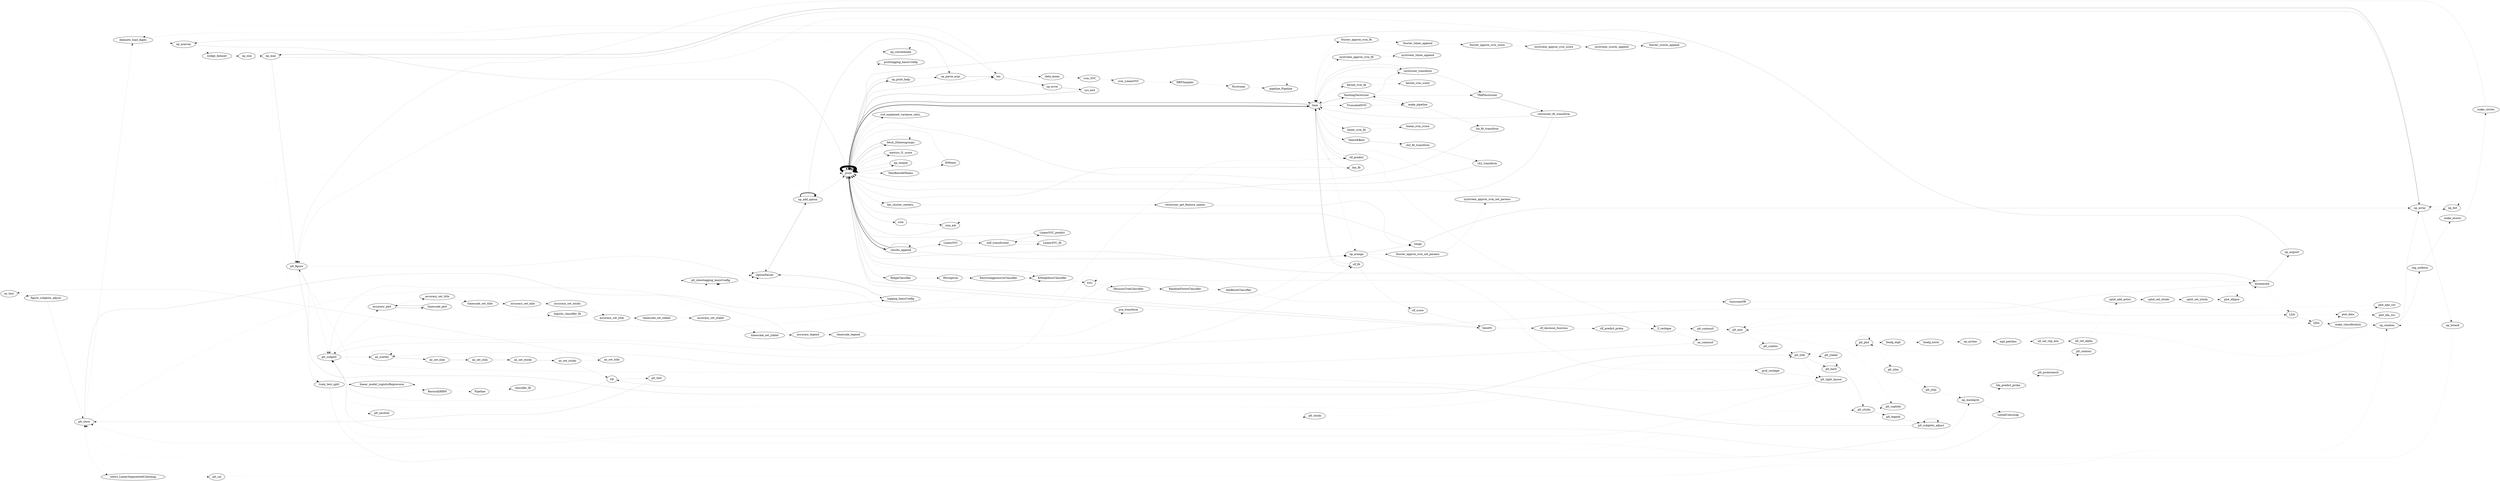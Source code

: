 digraph G {
rankdir=LR
ax_text->figure_subplots_adjust [penwidth=0.153550863724];
np_asarray->nudge_dataset [penwidth=0.0383877159309];
nystroem_scores_append->fourier_scores_append [penwidth=0.115163147793];
nudge_dataset->np_min [penwidth=0.0383877159309];
LDA->plot_data [penwidth=0.0767754318618];
ax_contourf->ax_scatter [penwidth=0.153550863724];
HashingVectorizer->TfidfVectorizer [penwidth=0.191938579655];
figure_subplots_adjust->plt_show [penwidth=0.134357005758];
plt_tight_layout->plt_showlogging_basicConfig->OptionParser [penwidth=0.0191938579655];
accuracy_set_xticks->accuracy_set_ylim [penwidth=0.115163147793];
clf_score->hasattr [penwidth=0.153550863724];
datasets_load_digits->len [penwidth=0.115163147793];
print->len [penwidth=0.230326295585];
plt_subplot->plt_imshow [penwidth=0.0383877159309];
results_append->results_append [penwidth=0.460652591171];
plt_xlim->plt_ylim [penwidth=0.0767754318618];
plt_figure->plt_title [penwidth=0.230326295585];
np_concatenate->np_concatenate [penwidth=0.0383877159309];
mpl_patches->ell_set_clip_box [penwidth=0.0767754318618];
BernoulliRBM->Pipeline [penwidth=0.0383877159309];
SVC->DecisionTreeClassifier [penwidth=0.153550863724];
svm_SVC->svm_LinearSVC [penwidth=0.115163147793];
print->sum [penwidth=0.230326295585];
plt_contourf->plt_axis [penwidth=0.115163147793];
plt_barh->plt_barh [penwidth=0.460652591171];
Nystroem->pipeline_Pipeline [penwidth=0.115163147793];
op_error->sys_exit [penwidth=0.42226487524];
plt_subplots_adjust->plt_show
 [penwidth=0.0191938579655];
vectorizer_get_feature_names->range [penwidth=0.191938579655];
hasattr->clf_decision_function [penwidth=0.153550863724];
logistic_classifier_fit->print [penwidth=0.0383877159309];
ax_scatter->ax_set_xlim [penwidth=0.307101727447];
plt_ylabel->plt_plot [penwidth=0.0767754318618];
np_dot->np_dot [penwidth=0.153550863724];
clf_decision_function->clf_predict_proba [penwidth=0.153550863724];
time->fourier_approx_svm_fit [penwidth=0.115163147793];
sys_exit->print [penwidth=0.42226487524];
vectorizer_fit_transform->time [penwidth=0.230326295585];
op_print_help->print [penwidth=0.230326295585];
time->nystroem_approx_svm_fit [penwidth=0.115163147793];
colors_LinearSegmentedColormap->plt_cm [penwidth=0.0767754318618];
clf_fit->clf_score [penwidth=0.153550863724];
ax_set_title->ax_text [penwidth=0.153550863724];
plt_show->KNeighborsClassifier [penwidth=0.0767754318618];
accuracy_legend->timescale_legend [penwidth=0.115163147793];
plt_show->print [penwidth=0.0383877159309];
print->svd_explained_variance_ratio_ [penwidth=0.191938579655];
KNeighborsClassifier->print [penwidth=0.230326295585];
print->print [penwidth=10.0];
plt_contour->plt_plot [penwidth=0.0767754318618];
fourier_scores_append->plt_figure [penwidth=0.115163147793];
TfidfVectorizer->vectorizer_fit_transform [penwidth=0.42226487524];
size_mb->print [penwidth=0.230326295585];
plt_figure->train_test_split [penwidth=0.153550863724];
plt_subplots_adjust->plt_subplots_adjust [penwidth=0.460652591171];
accuracy_plot->accuracy_set_title [penwidth=0.115163147793];
print->km_cluster_centers_ [penwidth=0.191938579655];
np_random->np_array [penwidth=0.153550863724];
HashingVectorizer->vectorizer_transform [penwidth=0.230326295585];
grid_reshape->plt_tight_layout [penwidth=0.115163147793];
accuracy_set_ylim->timescale_set_xlabel [penwidth=0.115163147793];
splot_set_xticks->splot_set_yticks [penwidth=0.0767754318618];
plot_qda_cov->plt_axis [penwidth=0.0767754318618];
np_asarray->print [penwidth=0.230326295585];
np_max->plt_figure [penwidth=0.230326295585];
timescale_legend->pca_transform [penwidth=0.115163147793];
plt_title->plt_ylabel [penwidth=0.153550863724];
nystroem_times_append->time [penwidth=0.115163147793];
train_test_split->np_meshgrid [penwidth=0.153550863724];
time->TruncatedSVD [penwidth=0.191938579655];
svd_explained_variance_ratio_->print [penwidth=0.191938579655];
plt_tight_layout->plt_show [penwidth=0.0959692898273];
accuracy_set_title->timescale_set_title [penwidth=0.115163147793];
timescale_set_xlabel->accuracy_set_ylabel [penwidth=0.115163147793];
results_append->print [penwidth=0.921305182342];
np_meshgrid->ListedColormap [penwidth=0.153550863724];
LinearSVC_fit->self_transformer_ [penwidth=0.230326295585];
figure_subplots_adjust->plt_showlogging_basicConfig->OptionParser [penwidth=0.0191938579655];
Pipeline->classifier_fit [penwidth=0.0383877159309];
plt_suptitle->plt_showlogging_basicConfig->OptionParser [penwidth=0.0191938579655];
clf_predict->time [penwidth=0.230326295585];
QDA->make_classification [penwidth=0.153550863724];
data_mean->svm_SVC [penwidth=0.115163147793];
op_print_help->op_parse_args [penwidth=0.191938579655];
svm_LinearSVC->RBFSampler [penwidth=0.115163147793];
ell_set_clip_box->ell_set_alpha [penwidth=0.0767754318618];
plot_ellipse->plot_ellipse [penwidth=0.230326295585];
results_append->LinearSVC [penwidth=0.230326295585];
op_add_option->op_add_option [penwidth=2.57197696737];
AdaBoostClassifier->GaussianNB [penwidth=0.153550863724];
make_moons->make_circles [penwidth=0.153550863724];
print->op_print_help [penwidth=0.42226487524];
np_arctan->mpl_patches [penwidth=0.0767754318618];
range->print [penwidth=0.191938579655];
make_circles->plt_figure [penwidth=0.153550863724];
rng_uniform->make_moons [penwidth=0.153550863724];
print->logging_basicConfig [penwidth=0.0959692898273];
plt_legend->plt_subplots_adjust [penwidth=0.230326295585];
print->plt_figure [penwidth=0.0383877159309];
plot_lda_cov->plt_axis [penwidth=0.0767754318618];
len->np_asarray [penwidth=0.230326295585];
results_append->np_arange [penwidth=0.230326295585];
ax_set_xlim->ax_set_ylim [penwidth=0.307101727447];
LDA->QDA [penwidth=0.153550863724];
np_max->np_array [penwidth=0.230326295585];
MiniBatchKMeans->KMeans [penwidth=0.191938579655];
Perceptron->PassiveAggressiveClassifier [penwidth=0.230326295585];
linalg_eigh->linalg_norm [penwidth=0.0767754318618];
time->SelectKBest [penwidth=0.230326295585];
print->printlogging_basicConfig->OptionParser [penwidth=0.0191938579655];
np_hstack->plt_subplot [penwidth=0.0767754318618];
plt_barh->plt_yticks [penwidth=0.230326295585];
KMeans->print [penwidth=0.191938579655];
fourier_approx_svm_set_params->nystroem_approx_svm_set_params [penwidth=0.115163147793];
plt_subplot->clf_fit [penwidth=0.153550863724];
pipeline_Pipeline->pipeline_Pipeline [penwidth=0.115163147793];
ax_set_xticks->ax_set_yticks [penwidth=0.307101727447];
km_fit->print [penwidth=0.191938579655];
plt_subplot->plt_title [penwidth=0.0767754318618];
np_arange->range [penwidth=0.230326295585];
print->RidgeClassifier [penwidth=0.230326295585];
print->enumerate [penwidth=0.230326295585];
accuracy_set_ylabel->timescale_set_ylabel [penwidth=0.115163147793];
plt_axis->plt_suptitle [penwidth=0.0767754318618];
np_random->rng_uniform [penwidth=0.153550863724];
pca_transform->np_arange [penwidth=0.115163147793];
linalg_norm->np_arctan [penwidth=0.0767754318618];
zip->plt_subplot [penwidth=0.153550863724];
SelectKBest->ch2_fit_transform [penwidth=0.230326295585];
timescale_set_ylabel->accuracy_legend [penwidth=0.115163147793];
plt_suptitle->plt_show [penwidth=0.0575815738964];
np_array->np_max [penwidth=0.460652591171];
accuracy_set_xlim->accuracy_set_xticks [penwidth=0.115163147793];
time->np_arange [penwidth=0.115163147793];
km_cluster_centers_->vectorizer_get_feature_names [penwidth=0.191938579655];
nystroem_approx_svm_score->nystroem_scores_append [penwidth=0.115163147793];
ax_set_yticks->zip [penwidth=0.153550863724];
make_classification->np_random [penwidth=0.153550863724];
time->time [penwidth=0.115163147793];
plt_subplot->ax_scatter [penwidth=0.153550863724];
plt_yticks->plt_legend [penwidth=0.230326295585];
pipeline_Pipeline->time [penwidth=0.115163147793];
RandomForestClassifier->AdaBoostClassifier [penwidth=0.153550863724];
KNeighborsClassifier->SVC [penwidth=0.153550863724];
HashingVectorizer->make_pipeline [penwidth=0.191938579655];
np_hstack->np_random [penwidth=0.0767754318618];
timescale_set_title->accuracy_set_xlim [penwidth=0.115163147793];
time->kernel_svm_fit [penwidth=0.115163147793];
range->np_array [penwidth=0.230326295585];
ax_set_ylim->ax_set_xticks [penwidth=0.307101727447];
RBFSampler->Nystroem [penwidth=0.115163147793];
clf_predict_proba->Z_reshape [penwidth=0.153550863724];
ax_set_yticks->ax_set_title [penwidth=0.153550863724];
LinearSVC_predict->print [penwidth=0.230326295585];
nystroem_approx_svm_set_params->time [penwidth=0.115163147793];
PassiveAggressiveClassifier->KNeighborsClassifier [penwidth=0.230326295585];
timescale_plot->accuracy_plot [penwidth=0.460652591171];
enumerate->plt_subplot [penwidth=0.153550863724];
ell_set_alpha->splot_add_artist [penwidth=0.0767754318618];
vectorizer_transform->time [penwidth=0.230326295585];
datasets_load_digits->np_asarray [penwidth=0.0383877159309];
linear_svm_fit->linear_svm_score [penwidth=0.115163147793];
plot_ellipse->enumerate [penwidth=0.0767754318618];
kernel_svm_fit->kernel_svm_score [penwidth=0.115163147793];
fetch_20newsgroups->print [penwidth=0.42226487524];
fourier_approx_svm_score->nystroem_approx_svm_score [penwidth=0.115163147793];
DecisionTreeClassifier->RandomForestClassifier [penwidth=0.153550863724];
plt_ylim->np_meshgrid [penwidth=0.0767754318618];
plt_show->logging_basicConfig [penwidth=0.21113243762];
plt_plot->linalg_eigh [penwidth=0.0767754318618];
vectorizer_transform->TfidfVectorizer [penwidth=0.230326295585];
print->MiniBatchKMeans [penwidth=0.191938579655];
ax_scatter->ax_scatter [penwidth=0.307101727447];
logging_basicConfig->OptionParser [penwidth=0.326295585413];
print->np_concatenate [penwidth=0.0383877159309];
np_concatenate->datasets_load_digits [penwidth=0.0383877159309];
np_array->np_hstack [penwidth=0.153550863724];
plt_pcolormesh->plt_contour [penwidth=0.0767754318618];
fetch_20newsgroups->fetch_20newsgroups [penwidth=0.230326295585];
plt_plot->plt_xlim [penwidth=0.0767754318618];
enumerate->LDA [penwidth=0.0767754318618];
metrics_f1_score->print [penwidth=0.230326295585];
plt_suptitle->plt_subplots_adjust [penwidth=0.0383877159309];
plt_imshow->plt_xticks [penwidth=0.0383877159309];
classifier_fit->linear_model_LogisticRegression [penwidth=0.0383877159309];
plot_data->plot_lda_cov [penwidth=0.0767754318618];
print->np_unique [penwidth=0.191938579655];
plt_xticks->plt_yticks [penwidth=0.0383877159309];
linear_model_LogisticRegression->logistic_classifier_fit [penwidth=0.0383877159309];
print->KNeighborsClassifier [penwidth=0.0767754318618];
self_transformer_->LinearSVC_predict [penwidth=0.230326295585];
sum->size_mb [penwidth=0.230326295585];
Z_reshape->ax_contourf [penwidth=0.153550863724];
plt_figure->enumerate [penwidth=0.153550863724];
plt_cm->np_random [penwidth=0.0767754318618];
plt_plot->plt_plot [penwidth=0.307101727447];
linear_svm_score->time [penwidth=0.115163147793];
make_pipeline->HashingVectorizer [penwidth=0.191938579655];
plt_yticks->plt_suptitle [penwidth=0.0383877159309];
SVC->SVC [penwidth=0.153550863724];
print->fetch_20newsgroups [penwidth=0.42226487524];
np_argsort->print [penwidth=0.230326295585];
np_meshgrid->lda_predict_proba [penwidth=0.0767754318618];
time->print [penwidth=0.921305182342];
size_mb->size_mb [penwidth=0.230326295585];
plot_data->plot_qda_cov [penwidth=0.0767754318618];
clf_predict->Z_reshape [penwidth=0.115163147793];
zip->plt_text [penwidth=0.230326295585];
ch2_transform->print [penwidth=0.230326295585];
plt_figure->plt_subplot [penwidth=0.115163147793];
time->km_fit [penwidth=0.191938579655];
np_unique->print [penwidth=0.191938579655];
vectorizer_fit_transform->print [penwidth=0.191938579655];
clf_fit->time [penwidth=0.230326295585];
np_arange->fourier_approx_svm_set_params [penwidth=0.115163147793];
plt_subplot->clf_predict [penwidth=0.115163147793];
ch2_fit_transform->ch2_transform [penwidth=0.230326295585];
train_test_split->linear_model_LogisticRegression [penwidth=0.0383877159309];
kernel_svm_score->time [penwidth=0.115163147793];
make_pipeline->lsa_fit_transform [penwidth=0.191938579655];
linear_model_LogisticRegression->BernoulliRBM [penwidth=0.0383877159309];
hasattr->print [penwidth=0.230326295585];
op_add_option->op_parse_args [penwidth=0.230326295585];
lda_predict_proba->plt_pcolormesh [penwidth=0.0767754318618];
plt_subplots_adjust->zip [penwidth=0.230326295585];
OptionParser->op_add_option [penwidth=0.42226487524];
np_min->np_max [penwidth=0.0383877159309];
np_dot->np_array [penwidth=0.153550863724];
plt_show->colors_LinearSegmentedColormap [penwidth=0.0767754318618];
fourier_approx_svm_fit->fourier_times_append [penwidth=0.115163147793];
lsa_fit_transform->print [penwidth=0.191938579655];
plt_text->plt_showlogging_basicConfig->OptionParser [penwidth=0.0191938579655];
nystroem_approx_svm_fit->nystroem_times_append [penwidth=0.115163147793];
plt_show->datasets_load_digits [penwidth=0.115163147793];
time->linear_svm_fit [penwidth=0.115163147793];
GaussianNB->LDA [penwidth=0.153550863724];
op_add_option->print [penwidth=0.191938579655];
splot_add_artist->splot_set_xticks [penwidth=0.0767754318618];
len->op_error [penwidth=0.42226487524];
fourier_times_append->fourier_approx_svm_score [penwidth=0.115163147793];
plt_ylabel->plt_title [penwidth=0.0767754318618];
np_arange->grid_reshape [penwidth=0.115163147793];
plt_title->plt_tight_layout [penwidth=0.115163147793];
time->HashingVectorizer [penwidth=0.42226487524];
print->metrics_f1_score [penwidth=0.230326295585];
print->time [penwidth=1.72744721689];
plt_tight_layout->plt_figure [penwidth=0.115163147793];
np_max->train_test_split [penwidth=0.0383877159309];
Z_reshape->plt_contourf [penwidth=0.115163147793];
op_parse_args->len [penwidth=0.42226487524];
time->clf_fit [penwidth=0.230326295585];
plt_title->plt_barh [penwidth=0.230326295585];
time->clf_predict [penwidth=0.230326295585];
enumerate->np_argsort [penwidth=0.230326295585];
np_array->np_dot [penwidth=0.153550863724];
time->vectorizer_transform [penwidth=0.230326295585];
plt_axis->plt_scatter [penwidth=0.115163147793];
plt_scatter->plt_title [penwidth=0.115163147793];
plt_subplots_adjust->plt_show [penwidth=0.0191938579655];
ListedColormap->plt_subplot [penwidth=0.153550863724];
plt_text->plt_show [penwidth=0.21113243762];
len->data_mean [penwidth=0.115163147793];
print->results_append [penwidth=1.38195777351];
plt_axis->QDA [penwidth=0.0767754318618];
print->hasattr [penwidth=0.230326295585];
QDA->plot_data [penwidth=0.0767754318618];
plt_subplot->accuracy_plot [penwidth=0.115163147793];
RidgeClassifier->Perceptron [penwidth=0.230326295585];
self_transformer_->LinearSVC_fit [penwidth=0.230326295585];
splot_set_yticks->plot_ellipse [penwidth=0.0767754318618];
TruncatedSVD->make_pipeline [penwidth=0.191938579655];
LinearSVC->self_transformer_ [penwidth=0.230326295585];
accuracy_plot->timescale_plot [penwidth=0.460652591171];
plt_subplot->plt_subplot [penwidth=0.115163147793];
}
